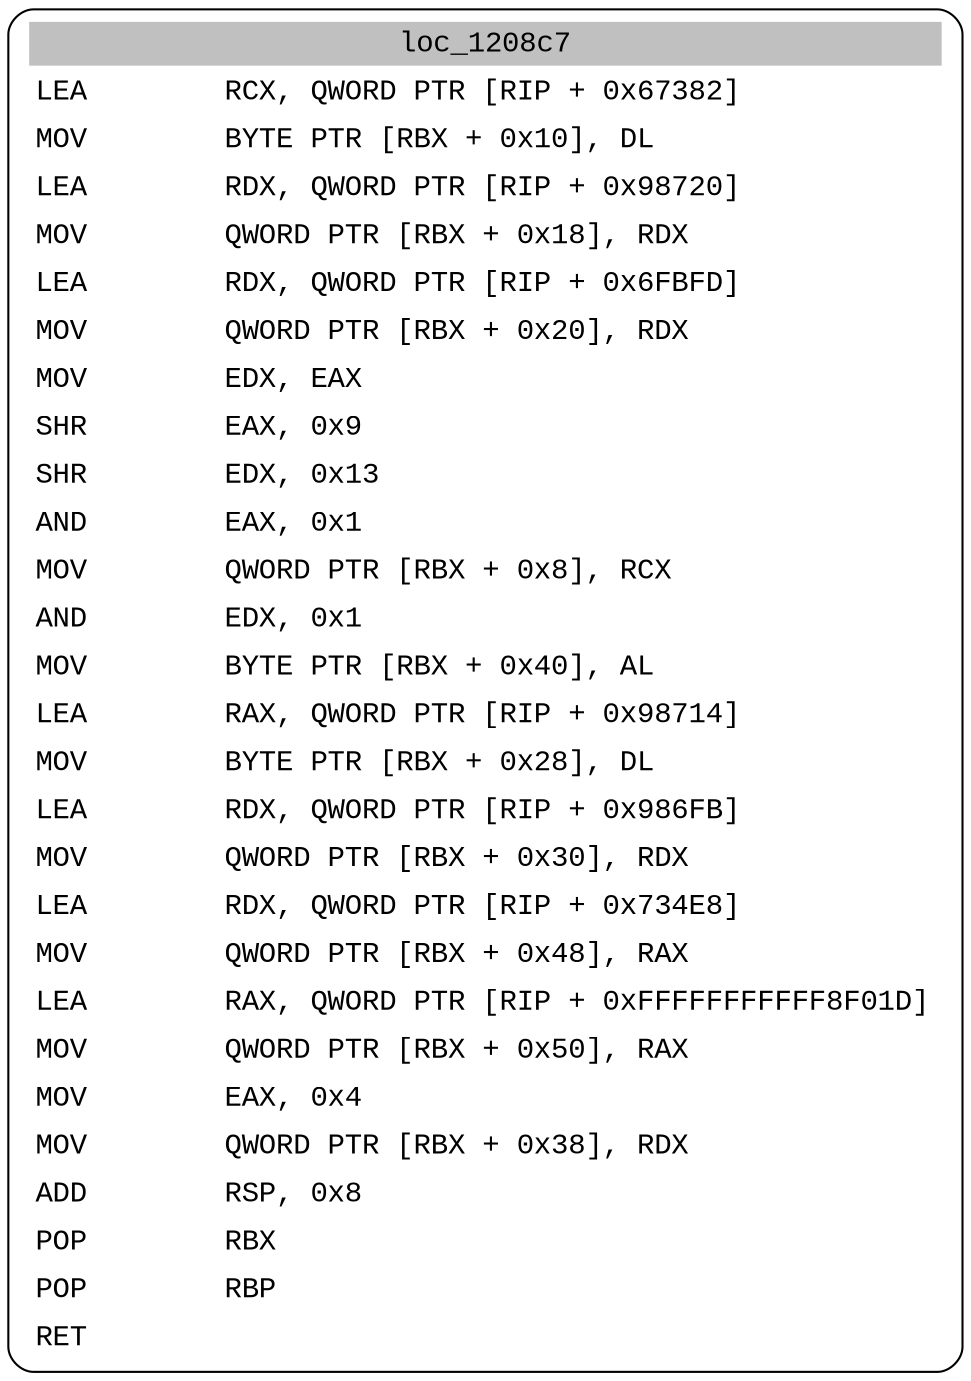 digraph asm_graph {
1941 [
shape="Mrecord" fontname="Courier New"label =<<table border="0" cellborder="0" cellpadding="3"><tr><td align="center" colspan="2" bgcolor="grey">loc_1208c7</td></tr><tr><td align="left">LEA        RCX, QWORD PTR [RIP + 0x67382]</td></tr><tr><td align="left">MOV        BYTE PTR [RBX + 0x10], DL</td></tr><tr><td align="left">LEA        RDX, QWORD PTR [RIP + 0x98720]</td></tr><tr><td align="left">MOV        QWORD PTR [RBX + 0x18], RDX</td></tr><tr><td align="left">LEA        RDX, QWORD PTR [RIP + 0x6FBFD]</td></tr><tr><td align="left">MOV        QWORD PTR [RBX + 0x20], RDX</td></tr><tr><td align="left">MOV        EDX, EAX</td></tr><tr><td align="left">SHR        EAX, 0x9</td></tr><tr><td align="left">SHR        EDX, 0x13</td></tr><tr><td align="left">AND        EAX, 0x1</td></tr><tr><td align="left">MOV        QWORD PTR [RBX + 0x8], RCX</td></tr><tr><td align="left">AND        EDX, 0x1</td></tr><tr><td align="left">MOV        BYTE PTR [RBX + 0x40], AL</td></tr><tr><td align="left">LEA        RAX, QWORD PTR [RIP + 0x98714]</td></tr><tr><td align="left">MOV        BYTE PTR [RBX + 0x28], DL</td></tr><tr><td align="left">LEA        RDX, QWORD PTR [RIP + 0x986FB]</td></tr><tr><td align="left">MOV        QWORD PTR [RBX + 0x30], RDX</td></tr><tr><td align="left">LEA        RDX, QWORD PTR [RIP + 0x734E8]</td></tr><tr><td align="left">MOV        QWORD PTR [RBX + 0x48], RAX</td></tr><tr><td align="left">LEA        RAX, QWORD PTR [RIP + 0xFFFFFFFFFFF8F01D]</td></tr><tr><td align="left">MOV        QWORD PTR [RBX + 0x50], RAX</td></tr><tr><td align="left">MOV        EAX, 0x4</td></tr><tr><td align="left">MOV        QWORD PTR [RBX + 0x38], RDX</td></tr><tr><td align="left">ADD        RSP, 0x8</td></tr><tr><td align="left">POP        RBX</td></tr><tr><td align="left">POP        RBP</td></tr><tr><td align="left">RET        </td></tr></table>> ];
}